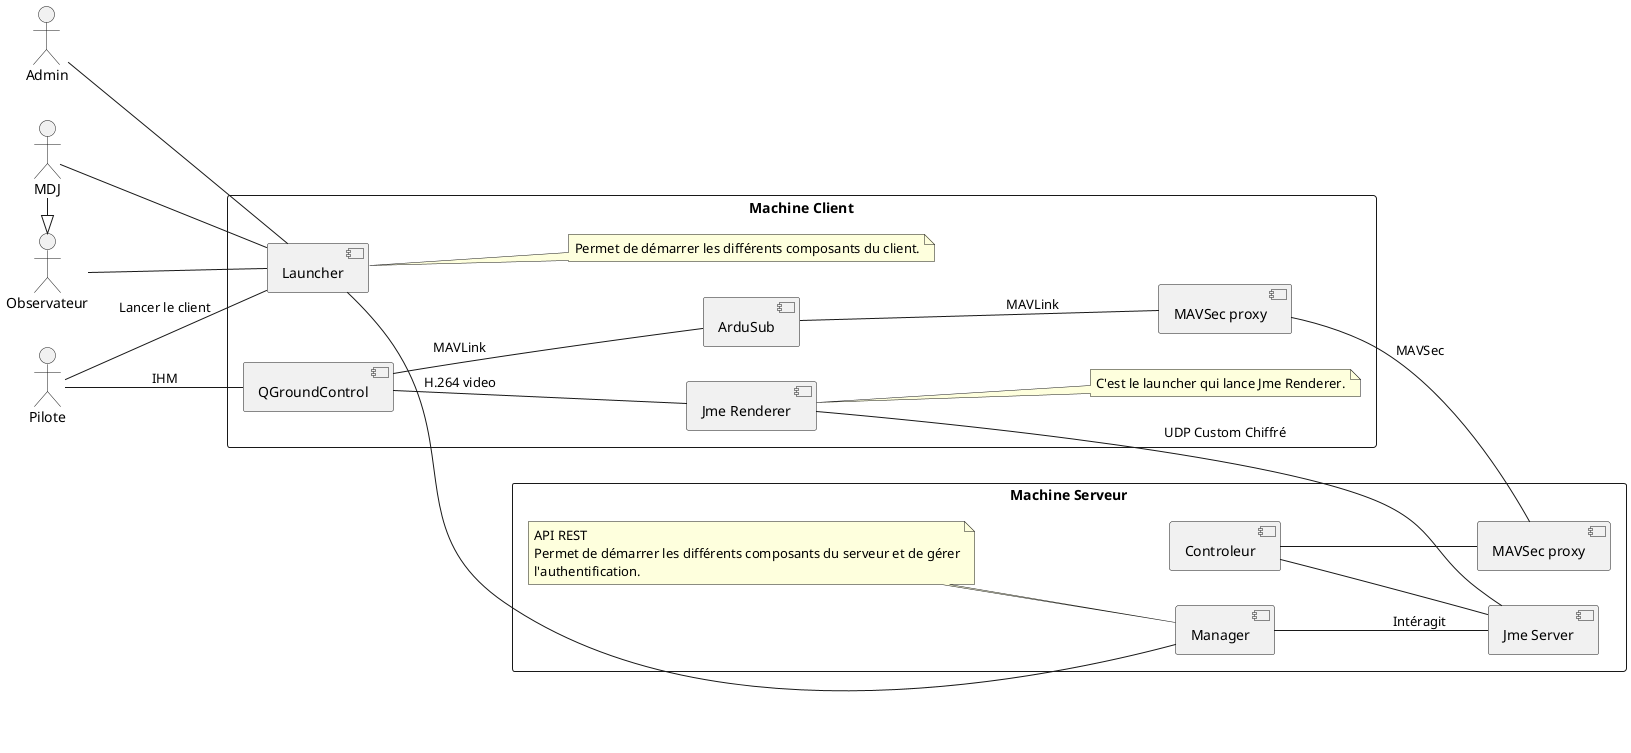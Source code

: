 @startuml

left to right direction

actor Pilote
actor MDJ
actor Admin
actor Observateur

MDJ -right-|> Observateur

rectangle "Machine Client" {
    component Launcher
    component QGroundControl
    component ArduSub
    component "Jme Renderer" as JmeRenderer
    component "MAVSec proxy" as SecProxy1

    Pilote -- QGroundControl : IHM
    Pilote -- Launcher : Lancer le client
    note right of Launcher
        Permet de démarrer les différents composants du client.
    end note
    QGroundControl -- ArduSub : MAVLink
    ArduSub -- SecProxy1 : MAVLink
    QGroundControl -down- JmeRenderer : H.264 video
    note right of JmeRenderer
        C'est le launcher qui lance Jme Renderer.
    end note
}




rectangle "Machine Serveur" {
    component "Jme Server" as JmeServer
    component "MAVSec proxy" as SecProxy2
    component "Controleur" as Controller
    component "Manager" as Manager

    note left of Manager
        API REST
        Permet de démarrer les différents composants du serveur et de gérer
        l'authentification.
    end note

    JmeRenderer - JmeServer : UDP Custom Chiffré
    Controller -- JmeServer
    Controller -- SecProxy2
    SecProxy1 -- SecProxy2 : MAVSec
    Launcher -- Manager
    Manager -- JmeServer : Intéragit
}

Admin -- Launcher
Observateur -- Launcher
MDJ -- Launcher

@enduml
